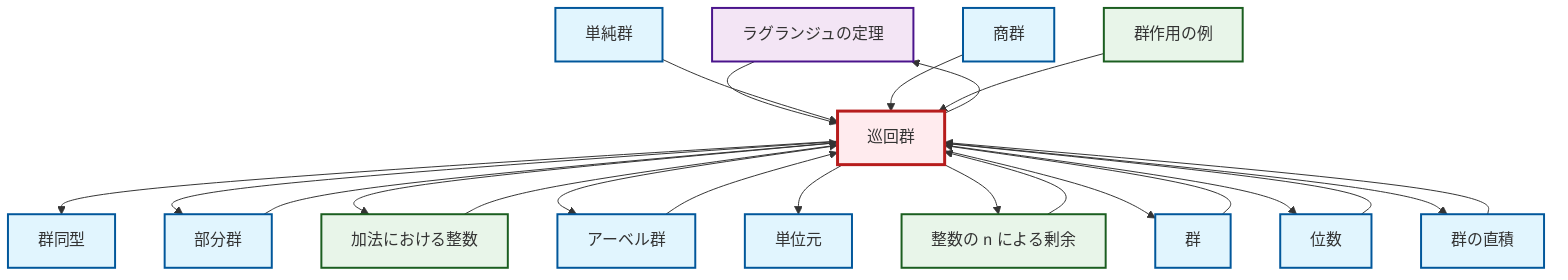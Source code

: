 graph TD
    classDef definition fill:#e1f5fe,stroke:#01579b,stroke-width:2px
    classDef theorem fill:#f3e5f5,stroke:#4a148c,stroke-width:2px
    classDef axiom fill:#fff3e0,stroke:#e65100,stroke-width:2px
    classDef example fill:#e8f5e9,stroke:#1b5e20,stroke-width:2px
    classDef current fill:#ffebee,stroke:#b71c1c,stroke-width:3px
    thm-lagrange["ラグランジュの定理"]:::theorem
    def-cyclic-group["巡回群"]:::definition
    ex-integers-addition["加法における整数"]:::example
    def-group["群"]:::definition
    def-order["位数"]:::definition
    def-simple-group["単純群"]:::definition
    def-quotient-group["商群"]:::definition
    def-identity-element["単位元"]:::definition
    ex-group-action-examples["群作用の例"]:::example
    def-subgroup["部分群"]:::definition
    ex-quotient-integers-mod-n["整数の n による剰余"]:::example
    def-isomorphism["群同型"]:::definition
    def-direct-product["群の直積"]:::definition
    def-abelian-group["アーベル群"]:::definition
    def-group --> def-cyclic-group
    def-cyclic-group --> def-isomorphism
    thm-lagrange --> def-cyclic-group
    def-subgroup --> def-cyclic-group
    def-simple-group --> def-cyclic-group
    def-abelian-group --> def-cyclic-group
    ex-integers-addition --> def-cyclic-group
    def-quotient-group --> def-cyclic-group
    def-cyclic-group --> def-subgroup
    def-cyclic-group --> ex-integers-addition
    def-order --> def-cyclic-group
    def-cyclic-group --> def-abelian-group
    def-cyclic-group --> thm-lagrange
    ex-group-action-examples --> def-cyclic-group
    def-cyclic-group --> def-identity-element
    def-cyclic-group --> ex-quotient-integers-mod-n
    def-direct-product --> def-cyclic-group
    def-cyclic-group --> def-group
    def-cyclic-group --> def-order
    def-cyclic-group --> def-direct-product
    ex-quotient-integers-mod-n --> def-cyclic-group
    class def-cyclic-group current